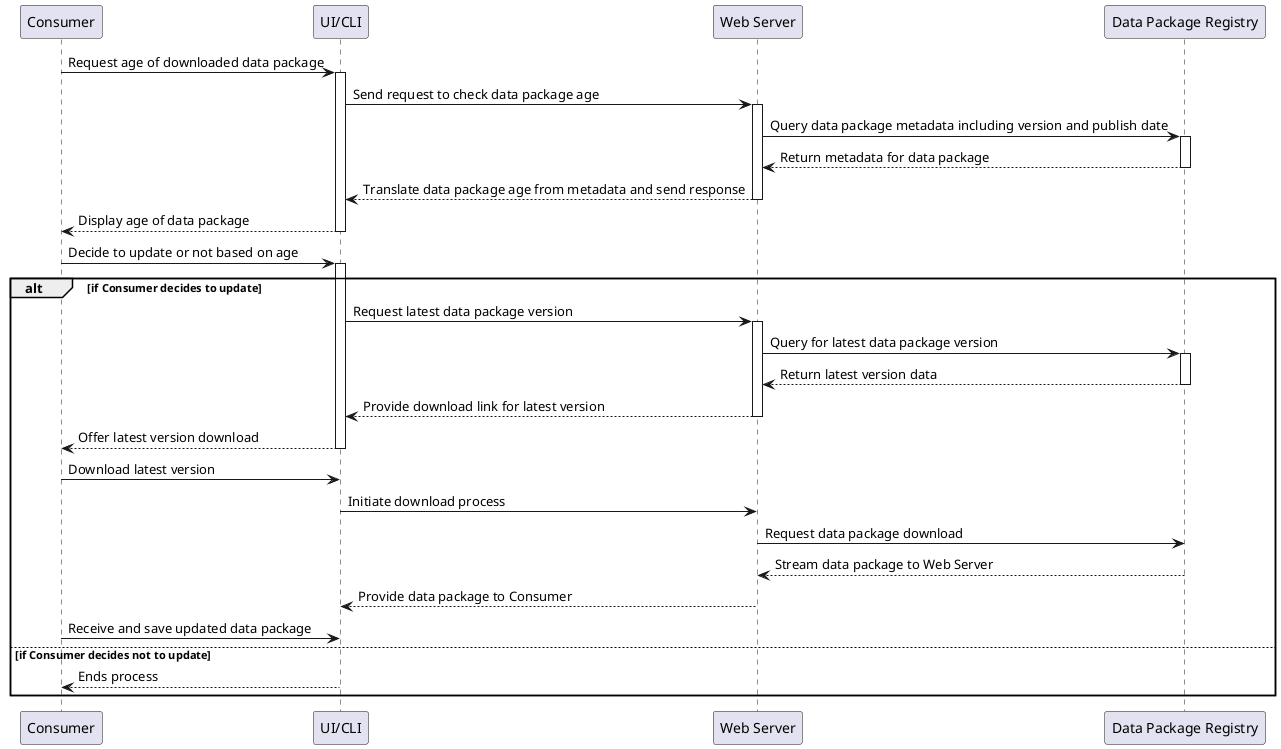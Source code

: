 @startuml
participant Consumer
participant "UI/CLI" as UI
participant "Web Server" as WS
participant "Data Package Registry" as DPR

Consumer -> UI: Request age of downloaded data package
activate UI

UI -> WS: Send request to check data package age
activate WS

WS -> DPR: Query data package metadata including version and publish date
activate DPR

DPR --> WS: Return metadata for data package
deactivate DPR

WS --> UI: Translate data package age from metadata and send response
deactivate WS

UI --> Consumer: Display age of data package
deactivate UI

Consumer -> UI: Decide to update or not based on age
activate UI

alt if Consumer decides to update
    UI -> WS: Request latest data package version
    activate WS
    
    WS -> DPR: Query for latest data package version
    activate DPR
    
    DPR --> WS: Return latest version data
    deactivate DPR
    
    WS --> UI: Provide download link for latest version
    deactivate WS
    
    UI --> Consumer: Offer latest version download
    deactivate UI
    Consumer -> UI : Download latest version
    UI -> WS: Initiate download process
    WS -> DPR: Request data package download
    DPR --> WS: Stream data package to Web Server
    WS --> UI: Provide data package to Consumer
    Consumer -> UI: Receive and save updated data package
else if Consumer decides not to update
    UI --> Consumer: Ends process
    deactivate UI
end
@enduml